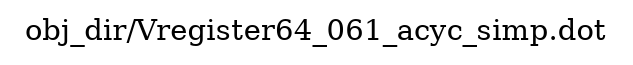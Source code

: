digraph v3graph {
	graph	[label="obj_dir/Vregister64_061_acyc_simp.dot",
		 labelloc=t, labeljust=l,
		 //size="7.5,10",
		 rankdir=TB];
}
